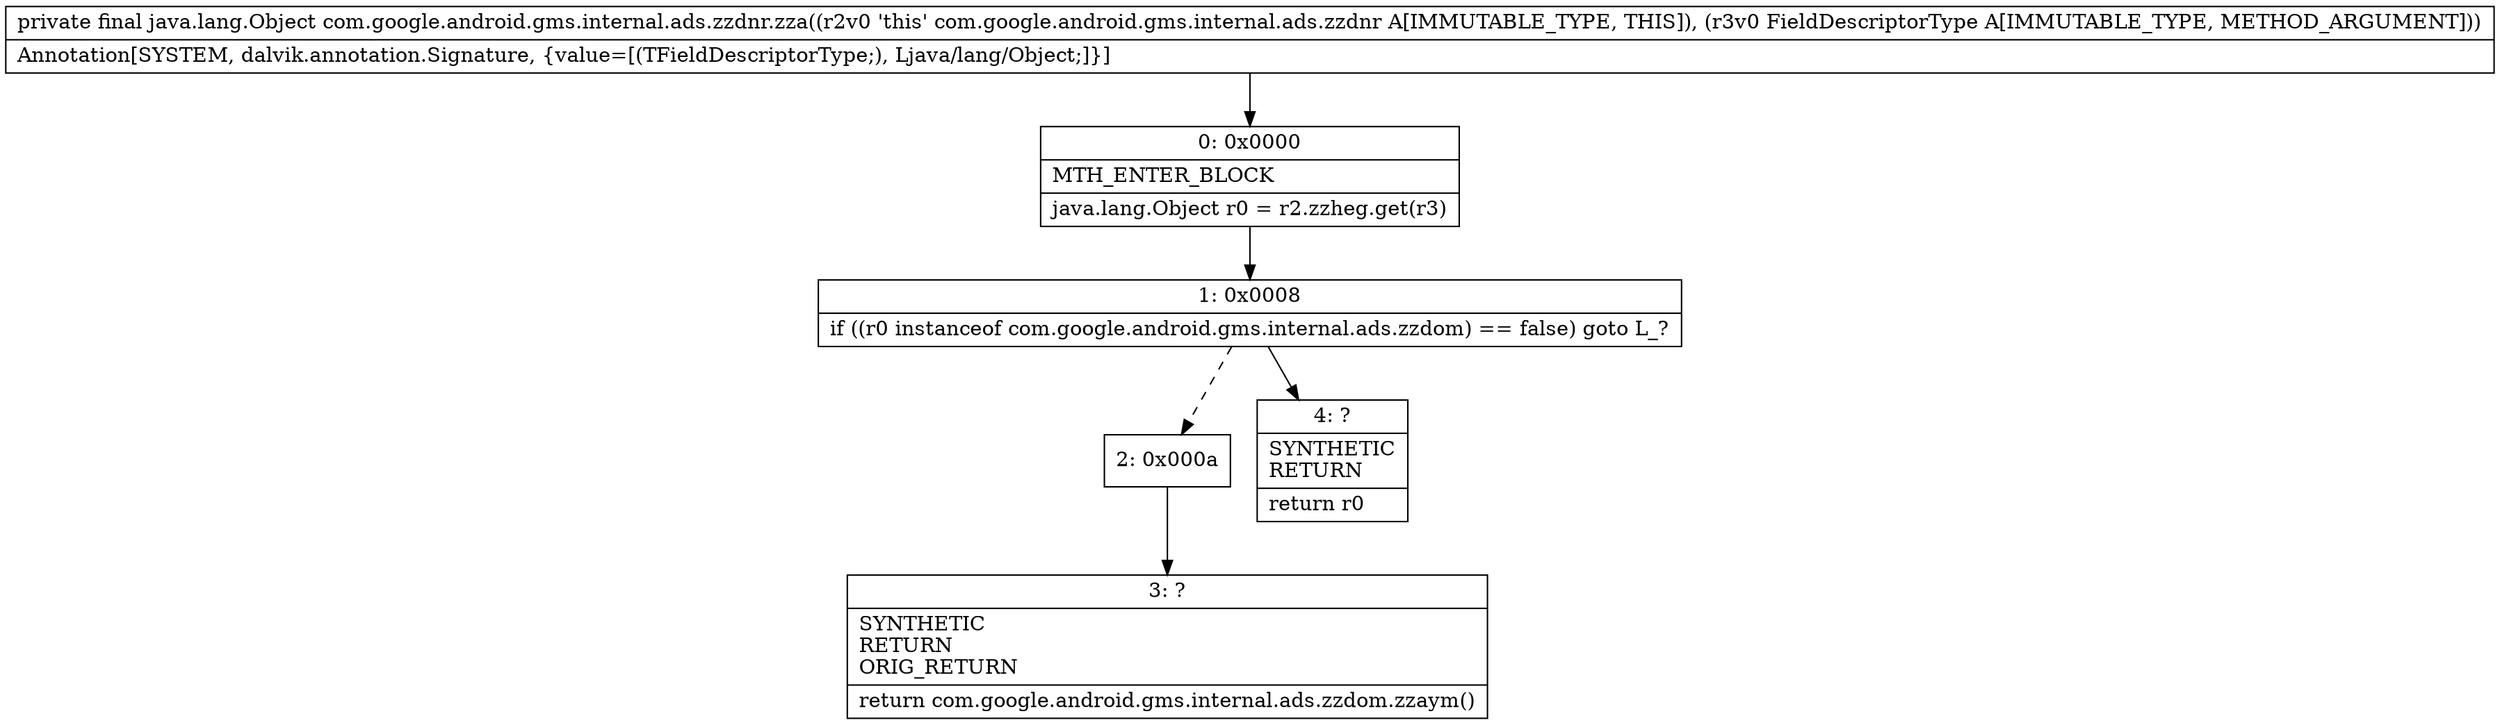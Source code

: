digraph "CFG forcom.google.android.gms.internal.ads.zzdnr.zza(Lcom\/google\/android\/gms\/internal\/ads\/zzdnt;)Ljava\/lang\/Object;" {
Node_0 [shape=record,label="{0\:\ 0x0000|MTH_ENTER_BLOCK\l|java.lang.Object r0 = r2.zzheg.get(r3)\l}"];
Node_1 [shape=record,label="{1\:\ 0x0008|if ((r0 instanceof com.google.android.gms.internal.ads.zzdom) == false) goto L_?\l}"];
Node_2 [shape=record,label="{2\:\ 0x000a}"];
Node_3 [shape=record,label="{3\:\ ?|SYNTHETIC\lRETURN\lORIG_RETURN\l|return com.google.android.gms.internal.ads.zzdom.zzaym()\l}"];
Node_4 [shape=record,label="{4\:\ ?|SYNTHETIC\lRETURN\l|return r0\l}"];
MethodNode[shape=record,label="{private final java.lang.Object com.google.android.gms.internal.ads.zzdnr.zza((r2v0 'this' com.google.android.gms.internal.ads.zzdnr A[IMMUTABLE_TYPE, THIS]), (r3v0 FieldDescriptorType A[IMMUTABLE_TYPE, METHOD_ARGUMENT]))  | Annotation[SYSTEM, dalvik.annotation.Signature, \{value=[(TFieldDescriptorType;), Ljava\/lang\/Object;]\}]\l}"];
MethodNode -> Node_0;
Node_0 -> Node_1;
Node_1 -> Node_2[style=dashed];
Node_1 -> Node_4;
Node_2 -> Node_3;
}


